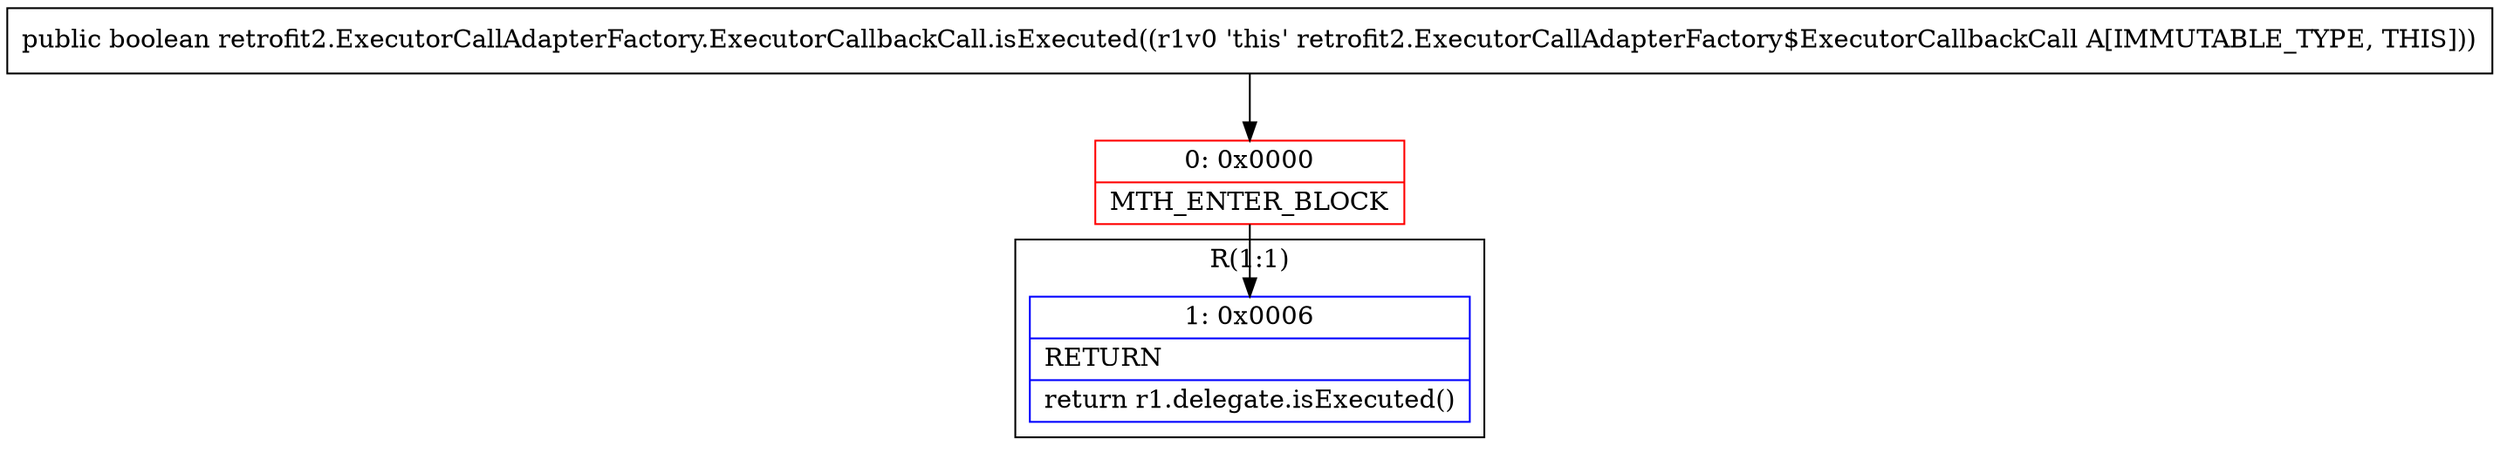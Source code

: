 digraph "CFG forretrofit2.ExecutorCallAdapterFactory.ExecutorCallbackCall.isExecuted()Z" {
subgraph cluster_Region_1776670434 {
label = "R(1:1)";
node [shape=record,color=blue];
Node_1 [shape=record,label="{1\:\ 0x0006|RETURN\l|return r1.delegate.isExecuted()\l}"];
}
Node_0 [shape=record,color=red,label="{0\:\ 0x0000|MTH_ENTER_BLOCK\l}"];
MethodNode[shape=record,label="{public boolean retrofit2.ExecutorCallAdapterFactory.ExecutorCallbackCall.isExecuted((r1v0 'this' retrofit2.ExecutorCallAdapterFactory$ExecutorCallbackCall A[IMMUTABLE_TYPE, THIS])) }"];
MethodNode -> Node_0;
Node_0 -> Node_1;
}


